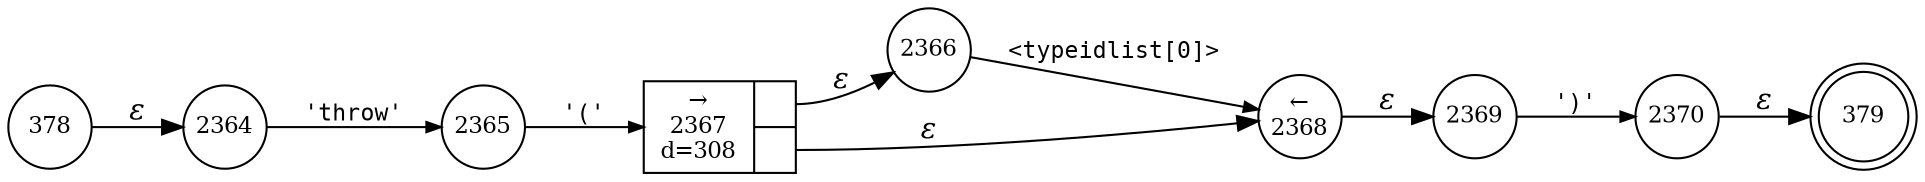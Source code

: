 digraph ATN {
rankdir=LR;
s379[fontsize=11, label="379", shape=doublecircle, fixedsize=true, width=.6];
s2368[fontsize=11,label="&larr;\n2368", shape=circle, fixedsize=true, width=.55, peripheries=1];
s2369[fontsize=11,label="2369", shape=circle, fixedsize=true, width=.55, peripheries=1];
s2370[fontsize=11,label="2370", shape=circle, fixedsize=true, width=.55, peripheries=1];
s378[fontsize=11,label="378", shape=circle, fixedsize=true, width=.55, peripheries=1];
s2364[fontsize=11,label="2364", shape=circle, fixedsize=true, width=.55, peripheries=1];
s2365[fontsize=11,label="2365", shape=circle, fixedsize=true, width=.55, peripheries=1];
s2366[fontsize=11,label="2366", shape=circle, fixedsize=true, width=.55, peripheries=1];
s2367[fontsize=11,label="{&rarr;\n2367\nd=308|{<p0>|<p1>}}", shape=record, fixedsize=false, peripheries=1];
s378 -> s2364 [fontname="Times-Italic", label="&epsilon;"];
s2364 -> s2365 [fontsize=11, fontname="Courier", arrowsize=.7, label = "'throw'", arrowhead = normal];
s2365 -> s2367 [fontsize=11, fontname="Courier", arrowsize=.7, label = "'('", arrowhead = normal];
s2367:p0 -> s2366 [fontname="Times-Italic", label="&epsilon;"];
s2367:p1 -> s2368 [fontname="Times-Italic", label="&epsilon;"];
s2366 -> s2368 [fontsize=11, fontname="Courier", arrowsize=.7, label = "<typeidlist[0]>", arrowhead = normal];
s2368 -> s2369 [fontname="Times-Italic", label="&epsilon;"];
s2369 -> s2370 [fontsize=11, fontname="Courier", arrowsize=.7, label = "')'", arrowhead = normal];
s2370 -> s379 [fontname="Times-Italic", label="&epsilon;"];
}